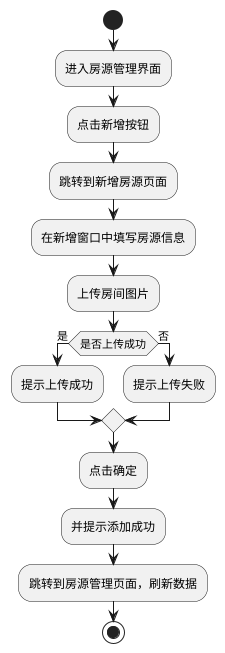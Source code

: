 @startuml
'https://plantuml.com/activity-diagram-beta

start
:进入房源管理界面;
:点击新增按钮;
:跳转到新增房源页面;
:在新增窗口中填写房源信息;
:上传房间图片;
    if (是否上传成功) then (是)
       :提示上传成功;
       else (否)
       :提示上传失败;
     endif
    :点击确定;
    :并提示添加成功;
    :跳转到房源管理页面，刷新数据;
stop
@enduml
